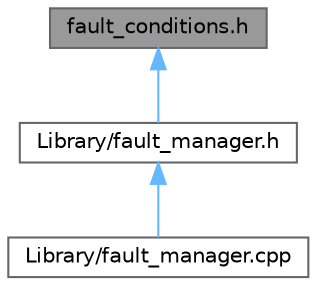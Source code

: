 digraph "fault_conditions.h"
{
 // LATEX_PDF_SIZE
  bgcolor="transparent";
  edge [fontname=Helvetica,fontsize=10,labelfontname=Helvetica,labelfontsize=10];
  node [fontname=Helvetica,fontsize=10,shape=box,height=0.2,width=0.4];
  Node1 [label="fault_conditions.h",height=0.2,width=0.4,color="gray40", fillcolor="grey60", style="filled", fontcolor="black",tooltip=" "];
  Node1 -> Node2 [dir="back",color="steelblue1",style="solid"];
  Node2 [label="Library/fault_manager.h",height=0.2,width=0.4,color="grey40", fillcolor="white", style="filled",URL="$fault__manager_8h.html",tooltip=" "];
  Node2 -> Node3 [dir="back",color="steelblue1",style="solid"];
  Node3 [label="Library/fault_manager.cpp",height=0.2,width=0.4,color="grey40", fillcolor="white", style="filled",URL="$fault__manager_8cpp.html",tooltip=" "];
}
